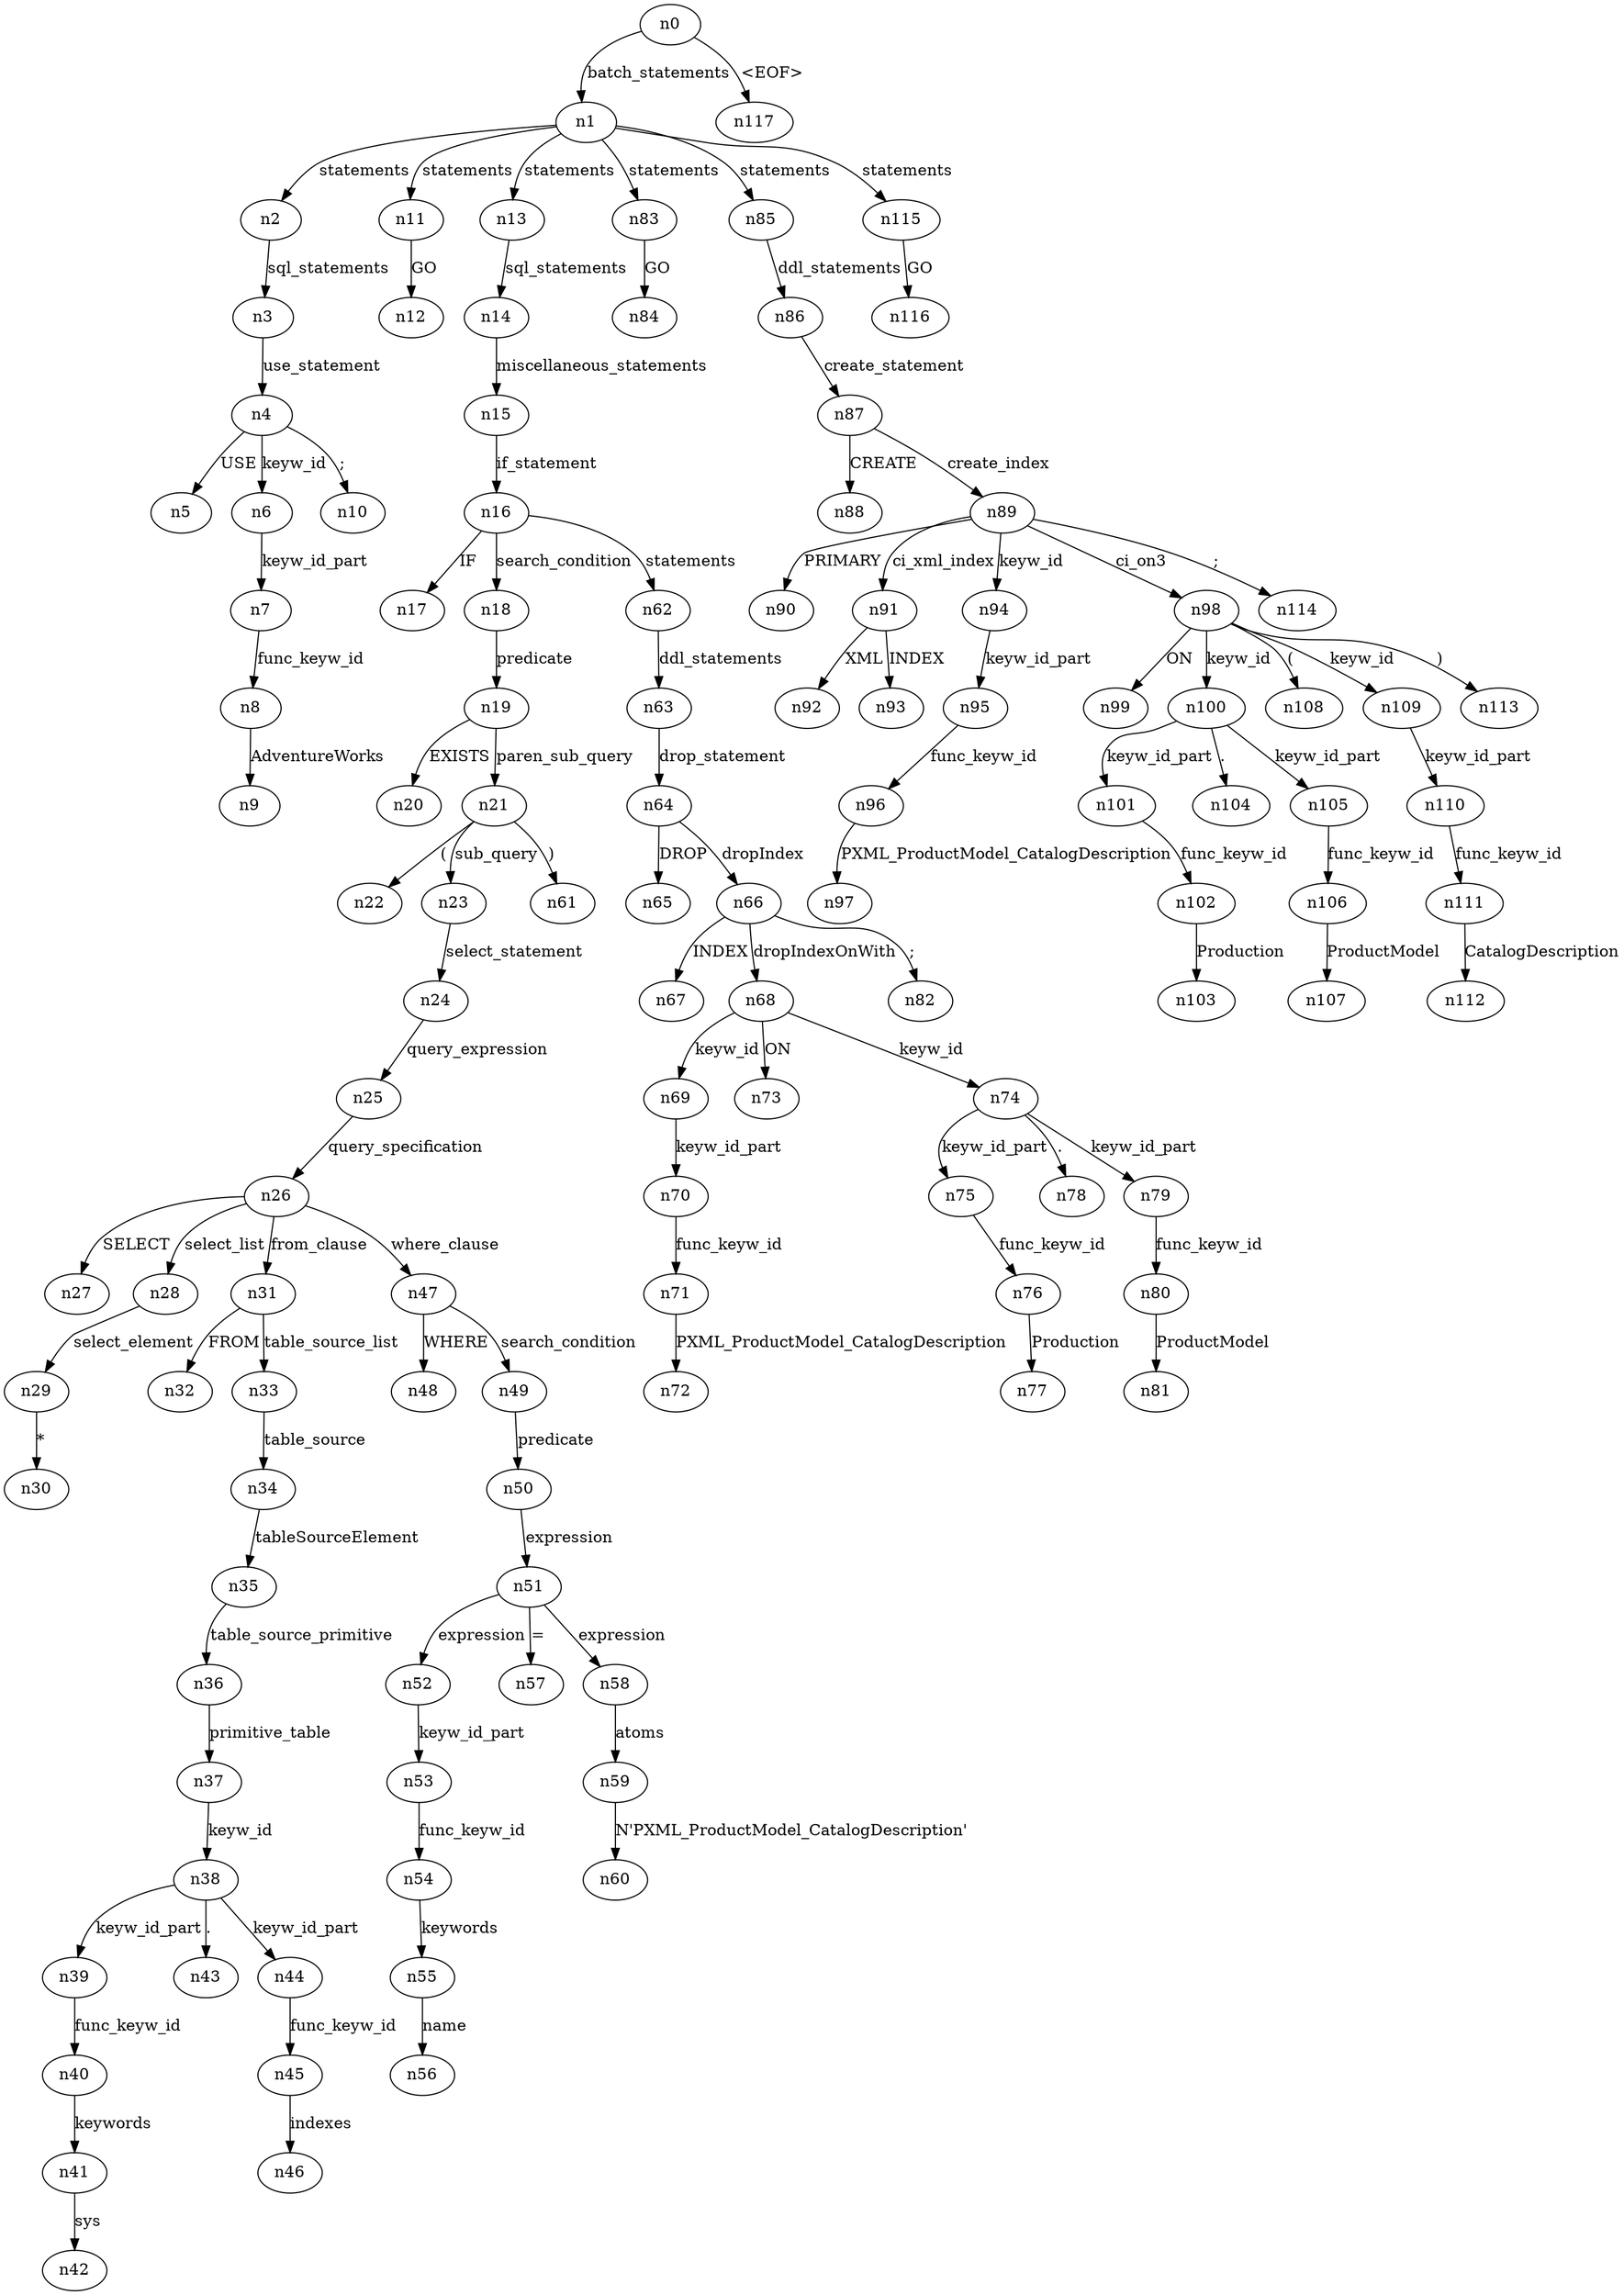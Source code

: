 digraph ParseTree {
  n0 -> n1 [label="batch_statements"];
  n1 -> n2 [label="statements"];
  n2 -> n3 [label="sql_statements"];
  n3 -> n4 [label="use_statement"];
  n4 -> n5 [label="USE"];
  n4 -> n6 [label="keyw_id"];
  n6 -> n7 [label="keyw_id_part"];
  n7 -> n8 [label="func_keyw_id"];
  n8 -> n9 [label="AdventureWorks"];
  n4 -> n10 [label=";"];
  n1 -> n11 [label="statements"];
  n11 -> n12 [label="GO"];
  n1 -> n13 [label="statements"];
  n13 -> n14 [label="sql_statements"];
  n14 -> n15 [label="miscellaneous_statements"];
  n15 -> n16 [label="if_statement"];
  n16 -> n17 [label="IF"];
  n16 -> n18 [label="search_condition"];
  n18 -> n19 [label="predicate"];
  n19 -> n20 [label="EXISTS"];
  n19 -> n21 [label="paren_sub_query"];
  n21 -> n22 [label="("];
  n21 -> n23 [label="sub_query"];
  n23 -> n24 [label="select_statement"];
  n24 -> n25 [label="query_expression"];
  n25 -> n26 [label="query_specification"];
  n26 -> n27 [label="SELECT"];
  n26 -> n28 [label="select_list"];
  n28 -> n29 [label="select_element"];
  n29 -> n30 [label="*"];
  n26 -> n31 [label="from_clause"];
  n31 -> n32 [label="FROM"];
  n31 -> n33 [label="table_source_list"];
  n33 -> n34 [label="table_source"];
  n34 -> n35 [label="tableSourceElement"];
  n35 -> n36 [label="table_source_primitive"];
  n36 -> n37 [label="primitive_table"];
  n37 -> n38 [label="keyw_id"];
  n38 -> n39 [label="keyw_id_part"];
  n39 -> n40 [label="func_keyw_id"];
  n40 -> n41 [label="keywords"];
  n41 -> n42 [label="sys"];
  n38 -> n43 [label="."];
  n38 -> n44 [label="keyw_id_part"];
  n44 -> n45 [label="func_keyw_id"];
  n45 -> n46 [label="indexes"];
  n26 -> n47 [label="where_clause"];
  n47 -> n48 [label="WHERE"];
  n47 -> n49 [label="search_condition"];
  n49 -> n50 [label="predicate"];
  n50 -> n51 [label="expression"];
  n51 -> n52 [label="expression"];
  n52 -> n53 [label="keyw_id_part"];
  n53 -> n54 [label="func_keyw_id"];
  n54 -> n55 [label="keywords"];
  n55 -> n56 [label="name"];
  n51 -> n57 [label="="];
  n51 -> n58 [label="expression"];
  n58 -> n59 [label="atoms"];
  n59 -> n60 [label="N'PXML_ProductModel_CatalogDescription'"];
  n21 -> n61 [label=")"];
  n16 -> n62 [label="statements"];
  n62 -> n63 [label="ddl_statements"];
  n63 -> n64 [label="drop_statement"];
  n64 -> n65 [label="DROP"];
  n64 -> n66 [label="dropIndex"];
  n66 -> n67 [label="INDEX"];
  n66 -> n68 [label="dropIndexOnWith"];
  n68 -> n69 [label="keyw_id"];
  n69 -> n70 [label="keyw_id_part"];
  n70 -> n71 [label="func_keyw_id"];
  n71 -> n72 [label="PXML_ProductModel_CatalogDescription"];
  n68 -> n73 [label="ON"];
  n68 -> n74 [label="keyw_id"];
  n74 -> n75 [label="keyw_id_part"];
  n75 -> n76 [label="func_keyw_id"];
  n76 -> n77 [label="Production"];
  n74 -> n78 [label="."];
  n74 -> n79 [label="keyw_id_part"];
  n79 -> n80 [label="func_keyw_id"];
  n80 -> n81 [label="ProductModel"];
  n66 -> n82 [label=";"];
  n1 -> n83 [label="statements"];
  n83 -> n84 [label="GO"];
  n1 -> n85 [label="statements"];
  n85 -> n86 [label="ddl_statements"];
  n86 -> n87 [label="create_statement"];
  n87 -> n88 [label="CREATE"];
  n87 -> n89 [label="create_index"];
  n89 -> n90 [label="PRIMARY"];
  n89 -> n91 [label="ci_xml_index"];
  n91 -> n92 [label="XML"];
  n91 -> n93 [label="INDEX"];
  n89 -> n94 [label="keyw_id"];
  n94 -> n95 [label="keyw_id_part"];
  n95 -> n96 [label="func_keyw_id"];
  n96 -> n97 [label="PXML_ProductModel_CatalogDescription"];
  n89 -> n98 [label="ci_on3"];
  n98 -> n99 [label="ON"];
  n98 -> n100 [label="keyw_id"];
  n100 -> n101 [label="keyw_id_part"];
  n101 -> n102 [label="func_keyw_id"];
  n102 -> n103 [label="Production"];
  n100 -> n104 [label="."];
  n100 -> n105 [label="keyw_id_part"];
  n105 -> n106 [label="func_keyw_id"];
  n106 -> n107 [label="ProductModel"];
  n98 -> n108 [label="("];
  n98 -> n109 [label="keyw_id"];
  n109 -> n110 [label="keyw_id_part"];
  n110 -> n111 [label="func_keyw_id"];
  n111 -> n112 [label="CatalogDescription"];
  n98 -> n113 [label=")"];
  n89 -> n114 [label=";"];
  n1 -> n115 [label="statements"];
  n115 -> n116 [label="GO"];
  n0 -> n117 [label="<EOF>"];
}